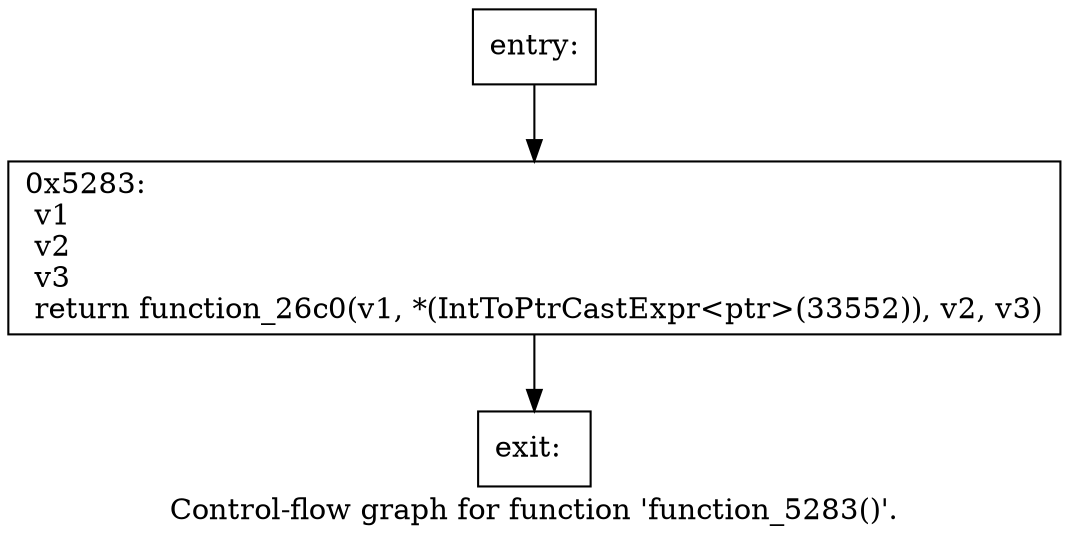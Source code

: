 digraph "Control-flow graph for function 'function_5283()'." {
  label="Control-flow graph for function 'function_5283()'.";
  node [shape=record];

  Node081A60F8 [label="{entry:\l}"];
  Node081A60F8 -> Node081A6410;
  Node081A6410 [label="{0x5283:\l  v1\l  v2\l  v3\l  return function_26c0(v1, *(IntToPtrCastExpr\<ptr\>(33552)), v2, v3)\l}"];
  Node081A6410 -> Node081A6140;
  Node081A6140 [label="{exit:\l}"];

}
